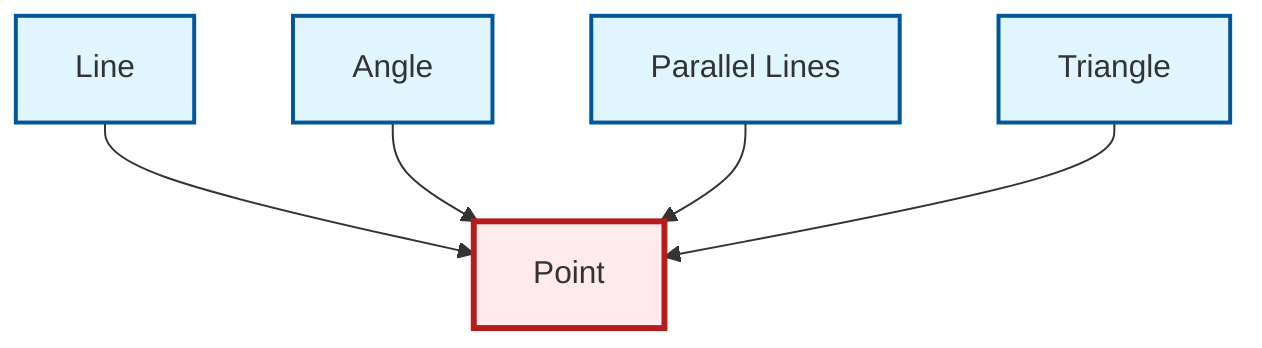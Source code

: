 graph TD
    classDef definition fill:#e1f5fe,stroke:#01579b,stroke-width:2px
    classDef theorem fill:#f3e5f5,stroke:#4a148c,stroke-width:2px
    classDef axiom fill:#fff3e0,stroke:#e65100,stroke-width:2px
    classDef example fill:#e8f5e9,stroke:#1b5e20,stroke-width:2px
    classDef current fill:#ffebee,stroke:#b71c1c,stroke-width:3px
    def-point["Point"]:::definition
    def-angle["Angle"]:::definition
    def-parallel["Parallel Lines"]:::definition
    def-triangle["Triangle"]:::definition
    def-line["Line"]:::definition
    def-line --> def-point
    def-angle --> def-point
    def-parallel --> def-point
    def-triangle --> def-point
    class def-point current